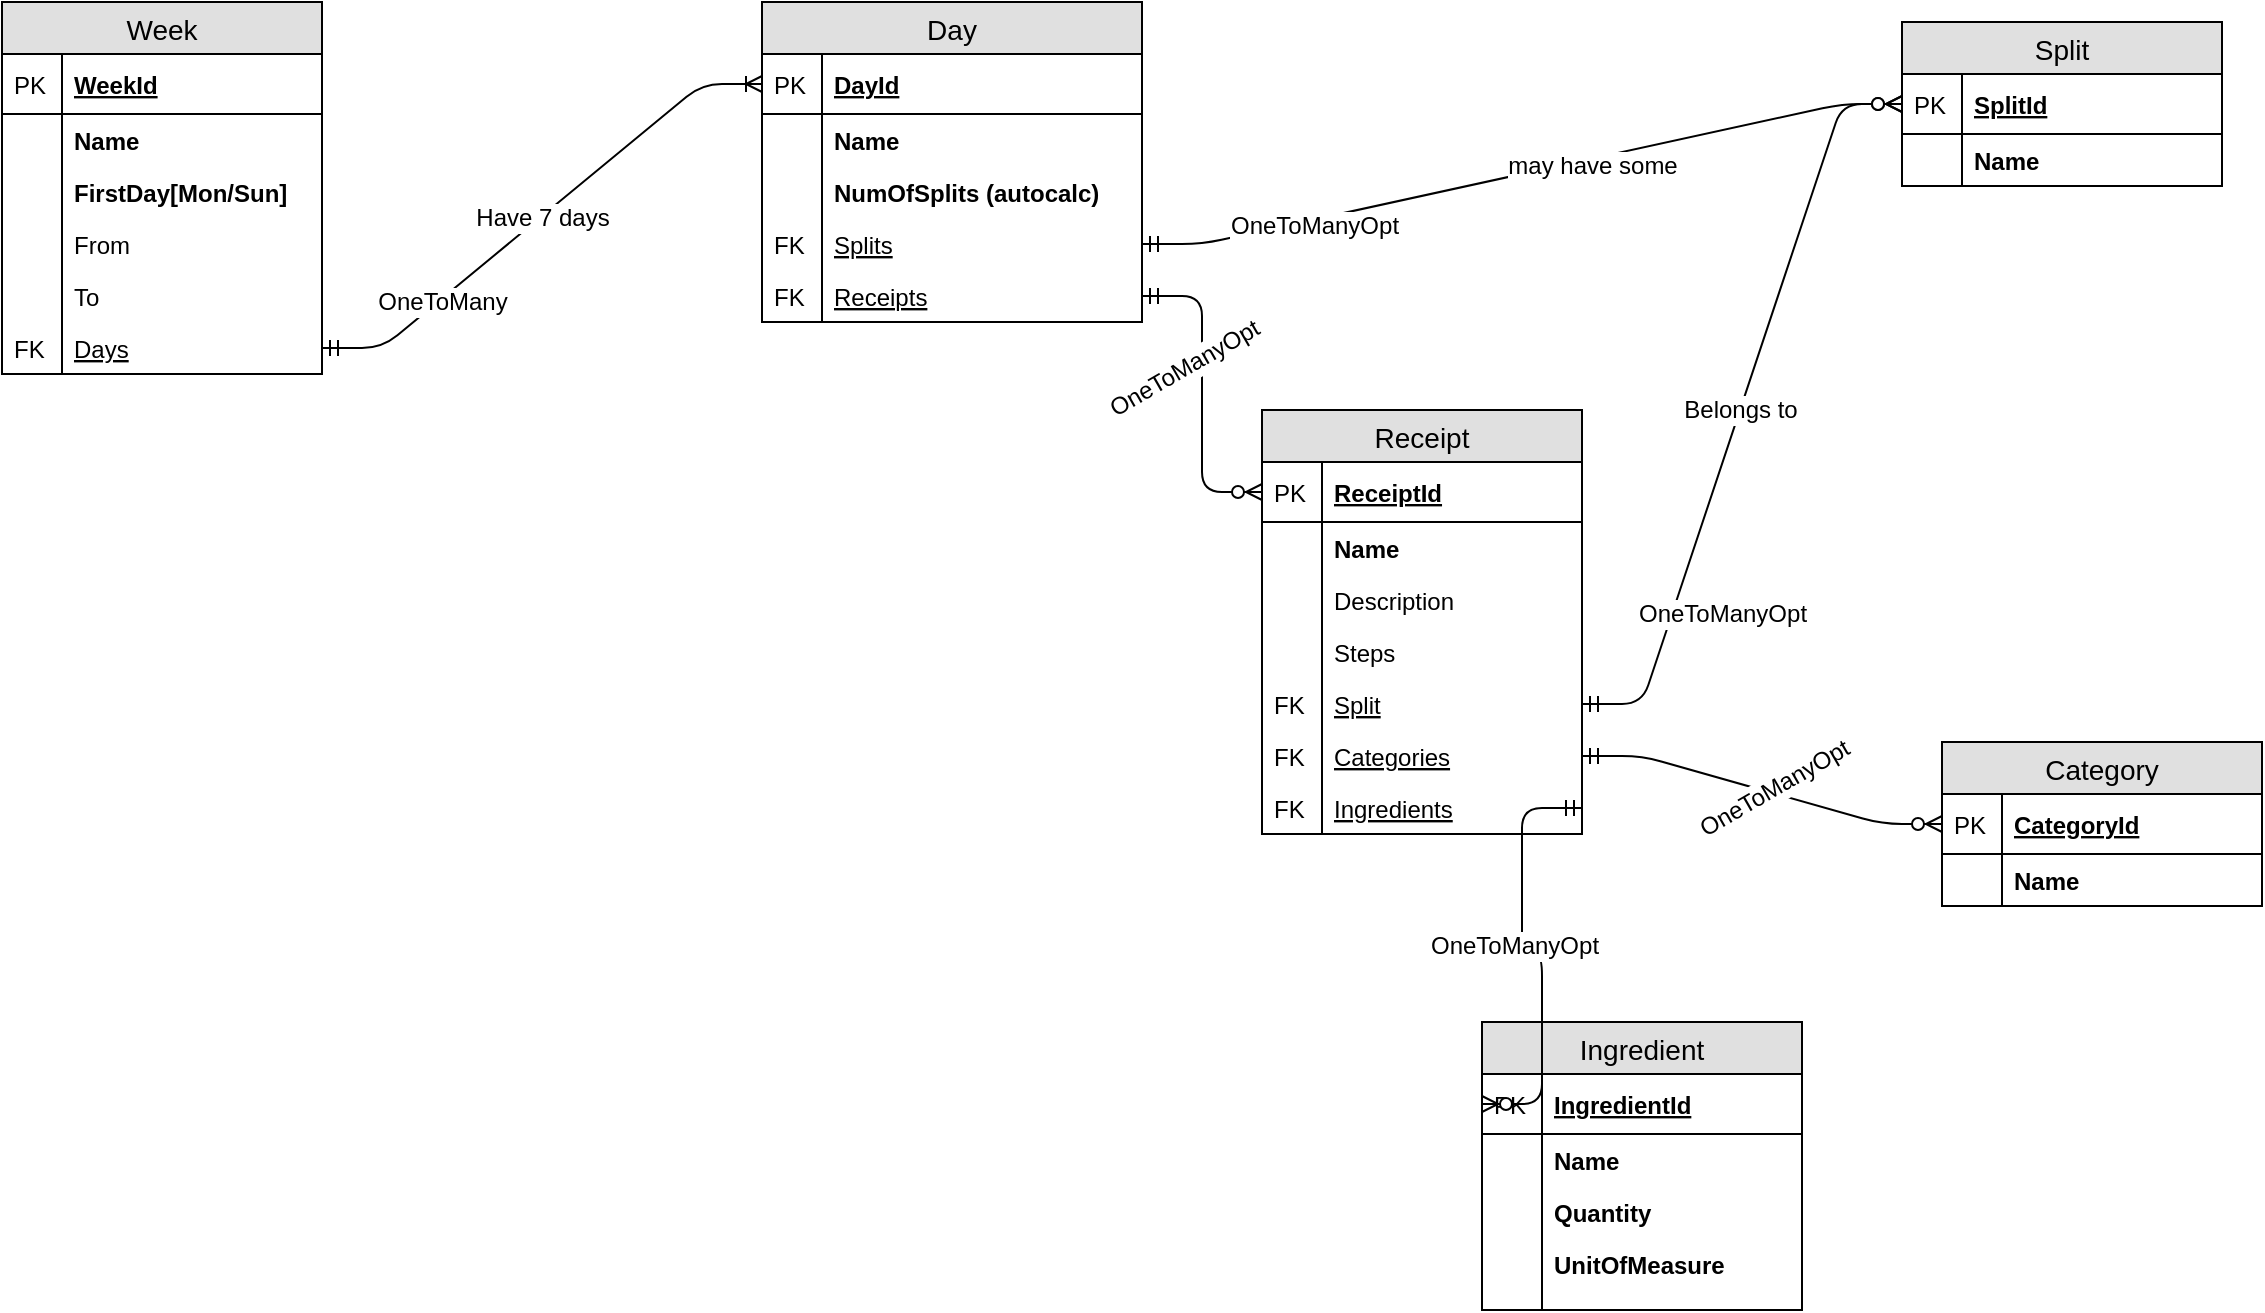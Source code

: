 <mxfile version="12.9.3" type="device"><diagram id="C5RBs43oDa-KdzZeNtuy" name="ER Diagram"><mxGraphModel dx="1303" dy="843" grid="1" gridSize="10" guides="1" tooltips="1" connect="1" arrows="1" fold="1" page="1" pageScale="1" pageWidth="1169" pageHeight="827" math="0" shadow="0"><root><mxCell id="WIyWlLk6GJQsqaUBKTNV-0"/><mxCell id="WIyWlLk6GJQsqaUBKTNV-1" parent="WIyWlLk6GJQsqaUBKTNV-0"/><mxCell id="Jio8RKkxneQwSCOwYxbg-38" value="" style="edgeStyle=entityRelationEdgeStyle;fontSize=12;html=1;endArrow=ERoneToMany;startArrow=ERmandOne;exitX=1;exitY=0.5;exitDx=0;exitDy=0;entryX=0;entryY=0.5;entryDx=0;entryDy=0;" edge="1" parent="WIyWlLk6GJQsqaUBKTNV-1" source="Jio8RKkxneQwSCOwYxbg-25" target="Jio8RKkxneQwSCOwYxbg-28"><mxGeometry width="100" height="100" relative="1" as="geometry"><mxPoint x="170" y="430" as="sourcePoint"/><mxPoint x="270" y="330" as="targetPoint"/></mxGeometry></mxCell><mxCell id="Jio8RKkxneQwSCOwYxbg-39" value="Have 7 days" style="text;html=1;align=center;verticalAlign=middle;resizable=0;points=[];labelBackgroundColor=#ffffff;" vertex="1" connectable="0" parent="Jio8RKkxneQwSCOwYxbg-38"><mxGeometry x="-0.005" relative="1" as="geometry"><mxPoint as="offset"/></mxGeometry></mxCell><mxCell id="Jio8RKkxneQwSCOwYxbg-82" value="OneToMany" style="text;html=1;align=center;verticalAlign=middle;resizable=0;points=[];labelBackgroundColor=#ffffff;" vertex="1" connectable="0" parent="Jio8RKkxneQwSCOwYxbg-38"><mxGeometry x="-0.776" y="13" relative="1" as="geometry"><mxPoint x="38.27" y="-12.97" as="offset"/></mxGeometry></mxCell><mxCell id="Jio8RKkxneQwSCOwYxbg-56" value="" style="edgeStyle=entityRelationEdgeStyle;fontSize=12;html=1;endArrow=ERzeroToMany;startArrow=ERmandOne;entryX=0;entryY=0.5;entryDx=0;entryDy=0;exitX=1;exitY=0.5;exitDx=0;exitDy=0;" edge="1" parent="WIyWlLk6GJQsqaUBKTNV-1" source="Jio8RKkxneQwSCOwYxbg-34" target="Jio8RKkxneQwSCOwYxbg-46"><mxGeometry width="100" height="100" relative="1" as="geometry"><mxPoint x="610" y="40" as="sourcePoint"/><mxPoint x="710" y="-60" as="targetPoint"/></mxGeometry></mxCell><mxCell id="Jio8RKkxneQwSCOwYxbg-81" value="may have some" style="text;html=1;align=center;verticalAlign=middle;resizable=0;points=[];labelBackgroundColor=#ffffff;" vertex="1" connectable="0" parent="Jio8RKkxneQwSCOwYxbg-56"><mxGeometry x="0.179" y="-3" relative="1" as="geometry"><mxPoint as="offset"/></mxGeometry></mxCell><mxCell id="Jio8RKkxneQwSCOwYxbg-72" value="" style="edgeStyle=entityRelationEdgeStyle;fontSize=12;html=1;endArrow=ERzeroToMany;startArrow=ERmandOne;entryX=0;entryY=0.5;entryDx=0;entryDy=0;exitX=1;exitY=0.5;exitDx=0;exitDy=0;" edge="1" parent="WIyWlLk6GJQsqaUBKTNV-1" source="Jio8RKkxneQwSCOwYxbg-41" target="Jio8RKkxneQwSCOwYxbg-58"><mxGeometry width="100" height="100" relative="1" as="geometry"><mxPoint x="670" y="222" as="sourcePoint"/><mxPoint x="800" y="62" as="targetPoint"/></mxGeometry></mxCell><mxCell id="Jio8RKkxneQwSCOwYxbg-77" value="" style="edgeStyle=entityRelationEdgeStyle;fontSize=12;html=1;endArrow=ERzeroToMany;startArrow=ERmandOne;exitX=1;exitY=0.5;exitDx=0;exitDy=0;entryX=0;entryY=0.5;entryDx=0;entryDy=0;" edge="1" parent="WIyWlLk6GJQsqaUBKTNV-1" source="Jio8RKkxneQwSCOwYxbg-74" target="Jio8RKkxneQwSCOwYxbg-46"><mxGeometry width="100" height="100" relative="1" as="geometry"><mxPoint x="950" y="500" as="sourcePoint"/><mxPoint x="1050" y="400" as="targetPoint"/></mxGeometry></mxCell><mxCell id="Jio8RKkxneQwSCOwYxbg-78" value="OneToManyOpt" style="text;html=1;align=center;verticalAlign=middle;resizable=0;points=[];labelBackgroundColor=#ffffff;" vertex="1" connectable="0" parent="Jio8RKkxneQwSCOwYxbg-77"><mxGeometry x="-0.345" y="-4" relative="1" as="geometry"><mxPoint x="6.09" y="41.72" as="offset"/></mxGeometry></mxCell><mxCell id="Jio8RKkxneQwSCOwYxbg-79" value="Belongs to" style="text;html=1;align=center;verticalAlign=middle;resizable=0;points=[];labelBackgroundColor=#ffffff;" vertex="1" connectable="0" parent="Jio8RKkxneQwSCOwYxbg-77"><mxGeometry x="-0.013" relative="1" as="geometry"><mxPoint as="offset"/></mxGeometry></mxCell><mxCell id="Jio8RKkxneQwSCOwYxbg-80" value="OneToManyOpt" style="text;html=1;align=center;verticalAlign=middle;resizable=0;points=[];labelBackgroundColor=#ffffff;" vertex="1" connectable="0" parent="WIyWlLk6GJQsqaUBKTNV-1"><mxGeometry x="639.998" y="130.0" as="geometry"><mxPoint x="36.09" y="41.72" as="offset"/></mxGeometry></mxCell><mxCell id="Jio8RKkxneQwSCOwYxbg-94" value="" style="edgeStyle=entityRelationEdgeStyle;fontSize=12;html=1;endArrow=ERzeroToMany;startArrow=ERmandOne;exitX=1;exitY=0.5;exitDx=0;exitDy=0;entryX=0;entryY=0.5;entryDx=0;entryDy=0;" edge="1" parent="WIyWlLk6GJQsqaUBKTNV-1" source="Jio8RKkxneQwSCOwYxbg-70" target="Jio8RKkxneQwSCOwYxbg-84"><mxGeometry width="100" height="100" relative="1" as="geometry"><mxPoint x="850" y="550" as="sourcePoint"/><mxPoint x="950" y="450" as="targetPoint"/></mxGeometry></mxCell><mxCell id="Jio8RKkxneQwSCOwYxbg-96" value="OneToManyOpt" style="text;html=1;align=center;verticalAlign=middle;resizable=0;points=[];labelBackgroundColor=#ffffff;rotation=-30;" vertex="1" connectable="0" parent="WIyWlLk6GJQsqaUBKTNV-1"><mxGeometry x="880.004" y="419.997" as="geometry"><mxPoint x="6.09" y="41.72" as="offset"/></mxGeometry></mxCell><mxCell id="Jio8RKkxneQwSCOwYxbg-97" value="OneToManyOpt" style="text;html=1;align=center;verticalAlign=middle;resizable=0;points=[];labelBackgroundColor=#ffffff;rotation=-30;" vertex="1" connectable="0" parent="WIyWlLk6GJQsqaUBKTNV-1"><mxGeometry x="585.004" y="209.997" as="geometry"><mxPoint x="6.09" y="41.72" as="offset"/></mxGeometry></mxCell><mxCell id="Jio8RKkxneQwSCOwYxbg-6" value="Week" style="swimlane;fontStyle=0;childLayout=stackLayout;horizontal=1;startSize=26;fillColor=#e0e0e0;horizontalStack=0;resizeParent=1;resizeParentMax=0;resizeLast=0;collapsible=1;marginBottom=0;swimlaneFillColor=#ffffff;align=center;fontSize=14;" vertex="1" parent="WIyWlLk6GJQsqaUBKTNV-1"><mxGeometry x="20" y="60" width="160" height="186" as="geometry"/></mxCell><mxCell id="Jio8RKkxneQwSCOwYxbg-7" value="WeekId" style="shape=partialRectangle;top=0;left=0;right=0;bottom=1;align=left;verticalAlign=middle;fillColor=none;spacingLeft=34;spacingRight=4;overflow=hidden;rotatable=0;points=[[0,0.5],[1,0.5]];portConstraint=eastwest;dropTarget=0;fontStyle=5;fontSize=12;" vertex="1" parent="Jio8RKkxneQwSCOwYxbg-6"><mxGeometry y="26" width="160" height="30" as="geometry"/></mxCell><mxCell id="Jio8RKkxneQwSCOwYxbg-8" value="PK" style="shape=partialRectangle;top=0;left=0;bottom=0;fillColor=none;align=left;verticalAlign=middle;spacingLeft=4;spacingRight=4;overflow=hidden;rotatable=0;points=[];portConstraint=eastwest;part=1;fontSize=12;" vertex="1" connectable="0" parent="Jio8RKkxneQwSCOwYxbg-7"><mxGeometry width="30" height="30" as="geometry"/></mxCell><mxCell id="Jio8RKkxneQwSCOwYxbg-9" value="Name" style="shape=partialRectangle;top=0;left=0;right=0;bottom=0;align=left;verticalAlign=top;fillColor=none;spacingLeft=34;spacingRight=4;overflow=hidden;rotatable=0;points=[[0,0.5],[1,0.5]];portConstraint=eastwest;dropTarget=0;fontSize=12;fontStyle=1" vertex="1" parent="Jio8RKkxneQwSCOwYxbg-6"><mxGeometry y="56" width="160" height="26" as="geometry"/></mxCell><mxCell id="Jio8RKkxneQwSCOwYxbg-10" value="" style="shape=partialRectangle;top=0;left=0;bottom=0;fillColor=none;align=left;verticalAlign=top;spacingLeft=4;spacingRight=4;overflow=hidden;rotatable=0;points=[];portConstraint=eastwest;part=1;fontSize=12;" vertex="1" connectable="0" parent="Jio8RKkxneQwSCOwYxbg-9"><mxGeometry width="30" height="26" as="geometry"/></mxCell><mxCell id="Jio8RKkxneQwSCOwYxbg-19" value="FirstDay[Mon/Sun]" style="shape=partialRectangle;top=0;left=0;right=0;bottom=0;align=left;verticalAlign=top;fillColor=none;spacingLeft=34;spacingRight=4;overflow=hidden;rotatable=0;points=[[0,0.5],[1,0.5]];portConstraint=eastwest;dropTarget=0;fontSize=12;fontStyle=1" vertex="1" parent="Jio8RKkxneQwSCOwYxbg-6"><mxGeometry y="82" width="160" height="26" as="geometry"/></mxCell><mxCell id="Jio8RKkxneQwSCOwYxbg-20" value="" style="shape=partialRectangle;top=0;left=0;bottom=0;fillColor=none;align=left;verticalAlign=top;spacingLeft=4;spacingRight=4;overflow=hidden;rotatable=0;points=[];portConstraint=eastwest;part=1;fontSize=12;" vertex="1" connectable="0" parent="Jio8RKkxneQwSCOwYxbg-19"><mxGeometry width="30" height="26" as="geometry"/></mxCell><mxCell id="Jio8RKkxneQwSCOwYxbg-11" value="From" style="shape=partialRectangle;top=0;left=0;right=0;bottom=0;align=left;verticalAlign=top;fillColor=none;spacingLeft=34;spacingRight=4;overflow=hidden;rotatable=0;points=[[0,0.5],[1,0.5]];portConstraint=eastwest;dropTarget=0;fontSize=12;" vertex="1" parent="Jio8RKkxneQwSCOwYxbg-6"><mxGeometry y="108" width="160" height="26" as="geometry"/></mxCell><mxCell id="Jio8RKkxneQwSCOwYxbg-12" value="" style="shape=partialRectangle;top=0;left=0;bottom=0;fillColor=none;align=left;verticalAlign=top;spacingLeft=4;spacingRight=4;overflow=hidden;rotatable=0;points=[];portConstraint=eastwest;part=1;fontSize=12;" vertex="1" connectable="0" parent="Jio8RKkxneQwSCOwYxbg-11"><mxGeometry width="30" height="26" as="geometry"/></mxCell><mxCell id="Jio8RKkxneQwSCOwYxbg-13" value="To" style="shape=partialRectangle;top=0;left=0;right=0;bottom=0;align=left;verticalAlign=top;fillColor=none;spacingLeft=34;spacingRight=4;overflow=hidden;rotatable=0;points=[[0,0.5],[1,0.5]];portConstraint=eastwest;dropTarget=0;fontSize=12;" vertex="1" parent="Jio8RKkxneQwSCOwYxbg-6"><mxGeometry y="134" width="160" height="26" as="geometry"/></mxCell><mxCell id="Jio8RKkxneQwSCOwYxbg-14" value="" style="shape=partialRectangle;top=0;left=0;bottom=0;fillColor=none;align=left;verticalAlign=top;spacingLeft=4;spacingRight=4;overflow=hidden;rotatable=0;points=[];portConstraint=eastwest;part=1;fontSize=12;" vertex="1" connectable="0" parent="Jio8RKkxneQwSCOwYxbg-13"><mxGeometry width="30" height="26" as="geometry"/></mxCell><mxCell id="Jio8RKkxneQwSCOwYxbg-25" value="Days" style="shape=partialRectangle;top=0;left=0;right=0;bottom=0;align=left;verticalAlign=top;fillColor=none;spacingLeft=34;spacingRight=4;overflow=hidden;rotatable=0;points=[[0,0.5],[1,0.5]];portConstraint=eastwest;dropTarget=0;fontSize=12;fontStyle=4" vertex="1" parent="Jio8RKkxneQwSCOwYxbg-6"><mxGeometry y="160" width="160" height="26" as="geometry"/></mxCell><mxCell id="Jio8RKkxneQwSCOwYxbg-26" value="FK" style="shape=partialRectangle;top=0;left=0;bottom=0;fillColor=none;align=left;verticalAlign=top;spacingLeft=4;spacingRight=4;overflow=hidden;rotatable=0;points=[];portConstraint=eastwest;part=1;fontSize=12;" vertex="1" connectable="0" parent="Jio8RKkxneQwSCOwYxbg-25"><mxGeometry width="30" height="26" as="geometry"/></mxCell><mxCell id="Jio8RKkxneQwSCOwYxbg-27" value="Day" style="swimlane;fontStyle=0;childLayout=stackLayout;horizontal=1;startSize=26;fillColor=#e0e0e0;horizontalStack=0;resizeParent=1;resizeParentMax=0;resizeLast=0;collapsible=1;marginBottom=0;swimlaneFillColor=#ffffff;align=center;fontSize=14;" vertex="1" parent="WIyWlLk6GJQsqaUBKTNV-1"><mxGeometry x="400" y="60" width="190" height="160" as="geometry"/></mxCell><mxCell id="Jio8RKkxneQwSCOwYxbg-28" value="DayId" style="shape=partialRectangle;top=0;left=0;right=0;bottom=1;align=left;verticalAlign=middle;fillColor=none;spacingLeft=34;spacingRight=4;overflow=hidden;rotatable=0;points=[[0,0.5],[1,0.5]];portConstraint=eastwest;dropTarget=0;fontStyle=5;fontSize=12;" vertex="1" parent="Jio8RKkxneQwSCOwYxbg-27"><mxGeometry y="26" width="190" height="30" as="geometry"/></mxCell><mxCell id="Jio8RKkxneQwSCOwYxbg-29" value="PK" style="shape=partialRectangle;top=0;left=0;bottom=0;fillColor=none;align=left;verticalAlign=middle;spacingLeft=4;spacingRight=4;overflow=hidden;rotatable=0;points=[];portConstraint=eastwest;part=1;fontSize=12;" vertex="1" connectable="0" parent="Jio8RKkxneQwSCOwYxbg-28"><mxGeometry width="30" height="30" as="geometry"/></mxCell><mxCell id="Jio8RKkxneQwSCOwYxbg-30" value="Name" style="shape=partialRectangle;top=0;left=0;right=0;bottom=0;align=left;verticalAlign=top;fillColor=none;spacingLeft=34;spacingRight=4;overflow=hidden;rotatable=0;points=[[0,0.5],[1,0.5]];portConstraint=eastwest;dropTarget=0;fontSize=12;fontStyle=1" vertex="1" parent="Jio8RKkxneQwSCOwYxbg-27"><mxGeometry y="56" width="190" height="26" as="geometry"/></mxCell><mxCell id="Jio8RKkxneQwSCOwYxbg-31" value="" style="shape=partialRectangle;top=0;left=0;bottom=0;fillColor=none;align=left;verticalAlign=top;spacingLeft=4;spacingRight=4;overflow=hidden;rotatable=0;points=[];portConstraint=eastwest;part=1;fontSize=12;" vertex="1" connectable="0" parent="Jio8RKkxneQwSCOwYxbg-30"><mxGeometry width="30" height="26" as="geometry"/></mxCell><mxCell id="Jio8RKkxneQwSCOwYxbg-32" value="NumOfSplits (autocalc)" style="shape=partialRectangle;top=0;left=0;right=0;bottom=0;align=left;verticalAlign=top;fillColor=none;spacingLeft=34;spacingRight=4;overflow=hidden;rotatable=0;points=[[0,0.5],[1,0.5]];portConstraint=eastwest;dropTarget=0;fontSize=12;fontStyle=1" vertex="1" parent="Jio8RKkxneQwSCOwYxbg-27"><mxGeometry y="82" width="190" height="26" as="geometry"/></mxCell><mxCell id="Jio8RKkxneQwSCOwYxbg-33" value="" style="shape=partialRectangle;top=0;left=0;bottom=0;fillColor=none;align=left;verticalAlign=top;spacingLeft=4;spacingRight=4;overflow=hidden;rotatable=0;points=[];portConstraint=eastwest;part=1;fontSize=12;" vertex="1" connectable="0" parent="Jio8RKkxneQwSCOwYxbg-32"><mxGeometry width="30" height="26" as="geometry"/></mxCell><mxCell id="Jio8RKkxneQwSCOwYxbg-34" value="Splits" style="shape=partialRectangle;top=0;left=0;right=0;bottom=0;align=left;verticalAlign=top;fillColor=none;spacingLeft=34;spacingRight=4;overflow=hidden;rotatable=0;points=[[0,0.5],[1,0.5]];portConstraint=eastwest;dropTarget=0;fontSize=12;fontStyle=4" vertex="1" parent="Jio8RKkxneQwSCOwYxbg-27"><mxGeometry y="108" width="190" height="26" as="geometry"/></mxCell><mxCell id="Jio8RKkxneQwSCOwYxbg-35" value="FK" style="shape=partialRectangle;top=0;left=0;bottom=0;fillColor=none;align=left;verticalAlign=top;spacingLeft=4;spacingRight=4;overflow=hidden;rotatable=0;points=[];portConstraint=eastwest;part=1;fontSize=12;" vertex="1" connectable="0" parent="Jio8RKkxneQwSCOwYxbg-34"><mxGeometry width="30" height="26" as="geometry"/></mxCell><mxCell id="Jio8RKkxneQwSCOwYxbg-41" value="Receipts" style="shape=partialRectangle;top=0;left=0;right=0;bottom=0;align=left;verticalAlign=top;fillColor=none;spacingLeft=34;spacingRight=4;overflow=hidden;rotatable=0;points=[[0,0.5],[1,0.5]];portConstraint=eastwest;dropTarget=0;fontSize=12;fontStyle=4" vertex="1" parent="Jio8RKkxneQwSCOwYxbg-27"><mxGeometry y="134" width="190" height="26" as="geometry"/></mxCell><mxCell id="Jio8RKkxneQwSCOwYxbg-42" value="FK" style="shape=partialRectangle;top=0;left=0;bottom=0;fillColor=none;align=left;verticalAlign=top;spacingLeft=4;spacingRight=4;overflow=hidden;rotatable=0;points=[];portConstraint=eastwest;part=1;fontSize=12;" vertex="1" connectable="0" parent="Jio8RKkxneQwSCOwYxbg-41"><mxGeometry width="30" height="26" as="geometry"/></mxCell><mxCell id="Jio8RKkxneQwSCOwYxbg-57" value="Receipt" style="swimlane;fontStyle=0;childLayout=stackLayout;horizontal=1;startSize=26;fillColor=#e0e0e0;horizontalStack=0;resizeParent=1;resizeParentMax=0;resizeLast=0;collapsible=1;marginBottom=0;swimlaneFillColor=#ffffff;align=center;fontSize=14;" vertex="1" parent="WIyWlLk6GJQsqaUBKTNV-1"><mxGeometry x="650" y="264" width="160" height="212" as="geometry"/></mxCell><mxCell id="Jio8RKkxneQwSCOwYxbg-58" value="ReceiptId" style="shape=partialRectangle;top=0;left=0;right=0;bottom=1;align=left;verticalAlign=middle;fillColor=none;spacingLeft=34;spacingRight=4;overflow=hidden;rotatable=0;points=[[0,0.5],[1,0.5]];portConstraint=eastwest;dropTarget=0;fontStyle=5;fontSize=12;" vertex="1" parent="Jio8RKkxneQwSCOwYxbg-57"><mxGeometry y="26" width="160" height="30" as="geometry"/></mxCell><mxCell id="Jio8RKkxneQwSCOwYxbg-59" value="PK" style="shape=partialRectangle;top=0;left=0;bottom=0;fillColor=none;align=left;verticalAlign=middle;spacingLeft=4;spacingRight=4;overflow=hidden;rotatable=0;points=[];portConstraint=eastwest;part=1;fontSize=12;" vertex="1" connectable="0" parent="Jio8RKkxneQwSCOwYxbg-58"><mxGeometry width="30" height="30" as="geometry"/></mxCell><mxCell id="Jio8RKkxneQwSCOwYxbg-60" value="Name" style="shape=partialRectangle;top=0;left=0;right=0;bottom=0;align=left;verticalAlign=top;fillColor=none;spacingLeft=34;spacingRight=4;overflow=hidden;rotatable=0;points=[[0,0.5],[1,0.5]];portConstraint=eastwest;dropTarget=0;fontSize=12;fontStyle=1" vertex="1" parent="Jio8RKkxneQwSCOwYxbg-57"><mxGeometry y="56" width="160" height="26" as="geometry"/></mxCell><mxCell id="Jio8RKkxneQwSCOwYxbg-61" value="" style="shape=partialRectangle;top=0;left=0;bottom=0;fillColor=none;align=left;verticalAlign=top;spacingLeft=4;spacingRight=4;overflow=hidden;rotatable=0;points=[];portConstraint=eastwest;part=1;fontSize=12;" vertex="1" connectable="0" parent="Jio8RKkxneQwSCOwYxbg-60"><mxGeometry width="30" height="26" as="geometry"/></mxCell><mxCell id="Jio8RKkxneQwSCOwYxbg-62" value="Description" style="shape=partialRectangle;top=0;left=0;right=0;bottom=0;align=left;verticalAlign=top;fillColor=none;spacingLeft=34;spacingRight=4;overflow=hidden;rotatable=0;points=[[0,0.5],[1,0.5]];portConstraint=eastwest;dropTarget=0;fontSize=12;" vertex="1" parent="Jio8RKkxneQwSCOwYxbg-57"><mxGeometry y="82" width="160" height="26" as="geometry"/></mxCell><mxCell id="Jio8RKkxneQwSCOwYxbg-63" value="" style="shape=partialRectangle;top=0;left=0;bottom=0;fillColor=none;align=left;verticalAlign=top;spacingLeft=4;spacingRight=4;overflow=hidden;rotatable=0;points=[];portConstraint=eastwest;part=1;fontSize=12;" vertex="1" connectable="0" parent="Jio8RKkxneQwSCOwYxbg-62"><mxGeometry width="30" height="26" as="geometry"/></mxCell><mxCell id="Jio8RKkxneQwSCOwYxbg-68" value="Steps" style="shape=partialRectangle;top=0;left=0;right=0;bottom=0;align=left;verticalAlign=top;fillColor=none;spacingLeft=34;spacingRight=4;overflow=hidden;rotatable=0;points=[[0,0.5],[1,0.5]];portConstraint=eastwest;dropTarget=0;fontSize=12;" vertex="1" parent="Jio8RKkxneQwSCOwYxbg-57"><mxGeometry y="108" width="160" height="26" as="geometry"/></mxCell><mxCell id="Jio8RKkxneQwSCOwYxbg-69" value="" style="shape=partialRectangle;top=0;left=0;bottom=0;fillColor=none;align=left;verticalAlign=top;spacingLeft=4;spacingRight=4;overflow=hidden;rotatable=0;points=[];portConstraint=eastwest;part=1;fontSize=12;" vertex="1" connectable="0" parent="Jio8RKkxneQwSCOwYxbg-68"><mxGeometry width="30" height="26" as="geometry"/></mxCell><mxCell id="Jio8RKkxneQwSCOwYxbg-74" value="Split" style="shape=partialRectangle;top=0;left=0;right=0;bottom=0;align=left;verticalAlign=top;fillColor=none;spacingLeft=34;spacingRight=4;overflow=hidden;rotatable=0;points=[[0,0.5],[1,0.5]];portConstraint=eastwest;dropTarget=0;fontSize=12;fontStyle=4" vertex="1" parent="Jio8RKkxneQwSCOwYxbg-57"><mxGeometry y="134" width="160" height="26" as="geometry"/></mxCell><mxCell id="Jio8RKkxneQwSCOwYxbg-75" value="FK" style="shape=partialRectangle;top=0;left=0;bottom=0;fillColor=none;align=left;verticalAlign=top;spacingLeft=4;spacingRight=4;overflow=hidden;rotatable=0;points=[];portConstraint=eastwest;part=1;fontSize=12;" vertex="1" connectable="0" parent="Jio8RKkxneQwSCOwYxbg-74"><mxGeometry width="30" height="26" as="geometry"/></mxCell><mxCell id="Jio8RKkxneQwSCOwYxbg-70" value="Categories" style="shape=partialRectangle;top=0;left=0;right=0;bottom=0;align=left;verticalAlign=top;fillColor=none;spacingLeft=34;spacingRight=4;overflow=hidden;rotatable=0;points=[[0,0.5],[1,0.5]];portConstraint=eastwest;dropTarget=0;fontSize=12;fontStyle=4" vertex="1" parent="Jio8RKkxneQwSCOwYxbg-57"><mxGeometry y="160" width="160" height="26" as="geometry"/></mxCell><mxCell id="Jio8RKkxneQwSCOwYxbg-71" value="FK" style="shape=partialRectangle;top=0;left=0;bottom=0;fillColor=none;align=left;verticalAlign=top;spacingLeft=4;spacingRight=4;overflow=hidden;rotatable=0;points=[];portConstraint=eastwest;part=1;fontSize=12;" vertex="1" connectable="0" parent="Jio8RKkxneQwSCOwYxbg-70"><mxGeometry width="30" height="26" as="geometry"/></mxCell><mxCell id="Jio8RKkxneQwSCOwYxbg-64" value="Ingredients" style="shape=partialRectangle;top=0;left=0;right=0;bottom=0;align=left;verticalAlign=top;fillColor=none;spacingLeft=34;spacingRight=4;overflow=hidden;rotatable=0;points=[[0,0.5],[1,0.5]];portConstraint=eastwest;dropTarget=0;fontSize=12;fontStyle=4" vertex="1" parent="Jio8RKkxneQwSCOwYxbg-57"><mxGeometry y="186" width="160" height="26" as="geometry"/></mxCell><mxCell id="Jio8RKkxneQwSCOwYxbg-65" value="FK" style="shape=partialRectangle;top=0;left=0;bottom=0;fillColor=none;align=left;verticalAlign=top;spacingLeft=4;spacingRight=4;overflow=hidden;rotatable=0;points=[];portConstraint=eastwest;part=1;fontSize=12;" vertex="1" connectable="0" parent="Jio8RKkxneQwSCOwYxbg-64"><mxGeometry width="30" height="26" as="geometry"/></mxCell><mxCell id="Jio8RKkxneQwSCOwYxbg-45" value="Split" style="swimlane;fontStyle=0;childLayout=stackLayout;horizontal=1;startSize=26;fillColor=#e0e0e0;horizontalStack=0;resizeParent=1;resizeParentMax=0;resizeLast=0;collapsible=1;marginBottom=0;swimlaneFillColor=#ffffff;align=center;fontSize=14;" vertex="1" parent="WIyWlLk6GJQsqaUBKTNV-1"><mxGeometry x="970" y="70" width="160" height="82" as="geometry"/></mxCell><mxCell id="Jio8RKkxneQwSCOwYxbg-46" value="SplitId" style="shape=partialRectangle;top=0;left=0;right=0;bottom=1;align=left;verticalAlign=middle;fillColor=none;spacingLeft=34;spacingRight=4;overflow=hidden;rotatable=0;points=[[0,0.5],[1,0.5]];portConstraint=eastwest;dropTarget=0;fontStyle=5;fontSize=12;" vertex="1" parent="Jio8RKkxneQwSCOwYxbg-45"><mxGeometry y="26" width="160" height="30" as="geometry"/></mxCell><mxCell id="Jio8RKkxneQwSCOwYxbg-47" value="PK" style="shape=partialRectangle;top=0;left=0;bottom=0;fillColor=none;align=left;verticalAlign=middle;spacingLeft=4;spacingRight=4;overflow=hidden;rotatable=0;points=[];portConstraint=eastwest;part=1;fontSize=12;" vertex="1" connectable="0" parent="Jio8RKkxneQwSCOwYxbg-46"><mxGeometry width="30" height="30" as="geometry"/></mxCell><mxCell id="Jio8RKkxneQwSCOwYxbg-48" value="Name" style="shape=partialRectangle;top=0;left=0;right=0;bottom=0;align=left;verticalAlign=top;fillColor=none;spacingLeft=34;spacingRight=4;overflow=hidden;rotatable=0;points=[[0,0.5],[1,0.5]];portConstraint=eastwest;dropTarget=0;fontSize=12;fontStyle=1" vertex="1" parent="Jio8RKkxneQwSCOwYxbg-45"><mxGeometry y="56" width="160" height="26" as="geometry"/></mxCell><mxCell id="Jio8RKkxneQwSCOwYxbg-49" value="" style="shape=partialRectangle;top=0;left=0;bottom=0;fillColor=none;align=left;verticalAlign=top;spacingLeft=4;spacingRight=4;overflow=hidden;rotatable=0;points=[];portConstraint=eastwest;part=1;fontSize=12;" vertex="1" connectable="0" parent="Jio8RKkxneQwSCOwYxbg-48"><mxGeometry width="30" height="26" as="geometry"/></mxCell><mxCell id="Jio8RKkxneQwSCOwYxbg-83" value="Category" style="swimlane;fontStyle=0;childLayout=stackLayout;horizontal=1;startSize=26;fillColor=#e0e0e0;horizontalStack=0;resizeParent=1;resizeParentMax=0;resizeLast=0;collapsible=1;marginBottom=0;swimlaneFillColor=#ffffff;align=center;fontSize=14;" vertex="1" parent="WIyWlLk6GJQsqaUBKTNV-1"><mxGeometry x="990" y="430" width="160" height="82" as="geometry"/></mxCell><mxCell id="Jio8RKkxneQwSCOwYxbg-84" value="CategoryId" style="shape=partialRectangle;top=0;left=0;right=0;bottom=1;align=left;verticalAlign=middle;fillColor=none;spacingLeft=34;spacingRight=4;overflow=hidden;rotatable=0;points=[[0,0.5],[1,0.5]];portConstraint=eastwest;dropTarget=0;fontStyle=5;fontSize=12;" vertex="1" parent="Jio8RKkxneQwSCOwYxbg-83"><mxGeometry y="26" width="160" height="30" as="geometry"/></mxCell><mxCell id="Jio8RKkxneQwSCOwYxbg-85" value="PK" style="shape=partialRectangle;top=0;left=0;bottom=0;fillColor=none;align=left;verticalAlign=middle;spacingLeft=4;spacingRight=4;overflow=hidden;rotatable=0;points=[];portConstraint=eastwest;part=1;fontSize=12;" vertex="1" connectable="0" parent="Jio8RKkxneQwSCOwYxbg-84"><mxGeometry width="30" height="30" as="geometry"/></mxCell><mxCell id="Jio8RKkxneQwSCOwYxbg-86" value="Name" style="shape=partialRectangle;top=0;left=0;right=0;bottom=0;align=left;verticalAlign=top;fillColor=none;spacingLeft=34;spacingRight=4;overflow=hidden;rotatable=0;points=[[0,0.5],[1,0.5]];portConstraint=eastwest;dropTarget=0;fontSize=12;fontStyle=1" vertex="1" parent="Jio8RKkxneQwSCOwYxbg-83"><mxGeometry y="56" width="160" height="26" as="geometry"/></mxCell><mxCell id="Jio8RKkxneQwSCOwYxbg-87" value="" style="shape=partialRectangle;top=0;left=0;bottom=0;fillColor=none;align=left;verticalAlign=top;spacingLeft=4;spacingRight=4;overflow=hidden;rotatable=0;points=[];portConstraint=eastwest;part=1;fontSize=12;" vertex="1" connectable="0" parent="Jio8RKkxneQwSCOwYxbg-86"><mxGeometry width="30" height="26" as="geometry"/></mxCell><mxCell id="Jio8RKkxneQwSCOwYxbg-98" value="Ingredient" style="swimlane;fontStyle=0;childLayout=stackLayout;horizontal=1;startSize=26;fillColor=#e0e0e0;horizontalStack=0;resizeParent=1;resizeParentMax=0;resizeLast=0;collapsible=1;marginBottom=0;swimlaneFillColor=#ffffff;align=center;fontSize=14;" vertex="1" parent="WIyWlLk6GJQsqaUBKTNV-1"><mxGeometry x="760" y="570" width="160" height="144" as="geometry"/></mxCell><mxCell id="Jio8RKkxneQwSCOwYxbg-99" value="IngredientId" style="shape=partialRectangle;top=0;left=0;right=0;bottom=1;align=left;verticalAlign=middle;fillColor=none;spacingLeft=34;spacingRight=4;overflow=hidden;rotatable=0;points=[[0,0.5],[1,0.5]];portConstraint=eastwest;dropTarget=0;fontStyle=5;fontSize=12;" vertex="1" parent="Jio8RKkxneQwSCOwYxbg-98"><mxGeometry y="26" width="160" height="30" as="geometry"/></mxCell><mxCell id="Jio8RKkxneQwSCOwYxbg-100" value="PK" style="shape=partialRectangle;top=0;left=0;bottom=0;fillColor=none;align=left;verticalAlign=middle;spacingLeft=4;spacingRight=4;overflow=hidden;rotatable=0;points=[];portConstraint=eastwest;part=1;fontSize=12;" vertex="1" connectable="0" parent="Jio8RKkxneQwSCOwYxbg-99"><mxGeometry width="30" height="30" as="geometry"/></mxCell><mxCell id="Jio8RKkxneQwSCOwYxbg-101" value="Name" style="shape=partialRectangle;top=0;left=0;right=0;bottom=0;align=left;verticalAlign=top;fillColor=none;spacingLeft=34;spacingRight=4;overflow=hidden;rotatable=0;points=[[0,0.5],[1,0.5]];portConstraint=eastwest;dropTarget=0;fontSize=12;fontStyle=1" vertex="1" parent="Jio8RKkxneQwSCOwYxbg-98"><mxGeometry y="56" width="160" height="26" as="geometry"/></mxCell><mxCell id="Jio8RKkxneQwSCOwYxbg-102" value="" style="shape=partialRectangle;top=0;left=0;bottom=0;fillColor=none;align=left;verticalAlign=top;spacingLeft=4;spacingRight=4;overflow=hidden;rotatable=0;points=[];portConstraint=eastwest;part=1;fontSize=12;" vertex="1" connectable="0" parent="Jio8RKkxneQwSCOwYxbg-101"><mxGeometry width="30" height="26" as="geometry"/></mxCell><mxCell id="Jio8RKkxneQwSCOwYxbg-105" value="Quantity" style="shape=partialRectangle;top=0;left=0;right=0;bottom=0;align=left;verticalAlign=top;fillColor=none;spacingLeft=34;spacingRight=4;overflow=hidden;rotatable=0;points=[[0,0.5],[1,0.5]];portConstraint=eastwest;dropTarget=0;fontSize=12;fontStyle=1" vertex="1" parent="Jio8RKkxneQwSCOwYxbg-98"><mxGeometry y="82" width="160" height="26" as="geometry"/></mxCell><mxCell id="Jio8RKkxneQwSCOwYxbg-106" value="" style="shape=partialRectangle;top=0;left=0;bottom=0;fillColor=none;align=left;verticalAlign=top;spacingLeft=4;spacingRight=4;overflow=hidden;rotatable=0;points=[];portConstraint=eastwest;part=1;fontSize=12;" vertex="1" connectable="0" parent="Jio8RKkxneQwSCOwYxbg-105"><mxGeometry width="30" height="26" as="geometry"/></mxCell><mxCell id="Jio8RKkxneQwSCOwYxbg-103" value="UnitOfMeasure" style="shape=partialRectangle;top=0;left=0;right=0;bottom=0;align=left;verticalAlign=top;fillColor=none;spacingLeft=34;spacingRight=4;overflow=hidden;rotatable=0;points=[[0,0.5],[1,0.5]];portConstraint=eastwest;dropTarget=0;fontSize=12;fontStyle=1" vertex="1" parent="Jio8RKkxneQwSCOwYxbg-98"><mxGeometry y="108" width="160" height="26" as="geometry"/></mxCell><mxCell id="Jio8RKkxneQwSCOwYxbg-104" value="" style="shape=partialRectangle;top=0;left=0;bottom=0;fillColor=none;align=left;verticalAlign=top;spacingLeft=4;spacingRight=4;overflow=hidden;rotatable=0;points=[];portConstraint=eastwest;part=1;fontSize=12;" vertex="1" connectable="0" parent="Jio8RKkxneQwSCOwYxbg-103"><mxGeometry width="30" height="26" as="geometry"/></mxCell><mxCell id="Jio8RKkxneQwSCOwYxbg-107" value="" style="shape=partialRectangle;top=0;left=0;right=0;bottom=0;align=left;verticalAlign=top;fillColor=none;spacingLeft=34;spacingRight=4;overflow=hidden;rotatable=0;points=[[0,0.5],[1,0.5]];portConstraint=eastwest;dropTarget=0;fontSize=12;fontStyle=1" vertex="1" parent="Jio8RKkxneQwSCOwYxbg-98"><mxGeometry y="134" width="160" height="10" as="geometry"/></mxCell><mxCell id="Jio8RKkxneQwSCOwYxbg-108" value="" style="shape=partialRectangle;top=0;left=0;bottom=0;fillColor=none;align=left;verticalAlign=top;spacingLeft=4;spacingRight=4;overflow=hidden;rotatable=0;points=[];portConstraint=eastwest;part=1;fontSize=12;" vertex="1" connectable="0" parent="Jio8RKkxneQwSCOwYxbg-107"><mxGeometry width="30" height="10" as="geometry"/></mxCell><mxCell id="Jio8RKkxneQwSCOwYxbg-109" value="" style="edgeStyle=entityRelationEdgeStyle;fontSize=12;html=1;endArrow=ERzeroToMany;startArrow=ERmandOne;exitX=1;exitY=0.5;exitDx=0;exitDy=0;entryX=0;entryY=0.5;entryDx=0;entryDy=0;" edge="1" parent="WIyWlLk6GJQsqaUBKTNV-1" source="Jio8RKkxneQwSCOwYxbg-64" target="Jio8RKkxneQwSCOwYxbg-99"><mxGeometry width="100" height="100" relative="1" as="geometry"><mxPoint x="820" y="447" as="sourcePoint"/><mxPoint x="1000" y="481" as="targetPoint"/></mxGeometry></mxCell><mxCell id="Jio8RKkxneQwSCOwYxbg-110" value="OneToManyOpt" style="text;html=1;align=center;verticalAlign=middle;resizable=0;points=[];labelBackgroundColor=#ffffff;" vertex="1" connectable="0" parent="WIyWlLk6GJQsqaUBKTNV-1"><mxGeometry x="769.999" y="490.001" as="geometry"><mxPoint x="6.09" y="41.72" as="offset"/></mxGeometry></mxCell></root></mxGraphModel></diagram></mxfile>